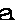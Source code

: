 beginfig(2)
% pickup pencircle scaled 1;
z1=(0,3);
z2=(2,4);
z3=(4,3);
z4=(4,1);
z5=(5,0);
z6=(2,2);
z7=(0,1);
z8=(2,0);
draw z1..z2..z3..z4..z5;
draw z3..z6..z7..z8..{up}z4;
endfig;
end